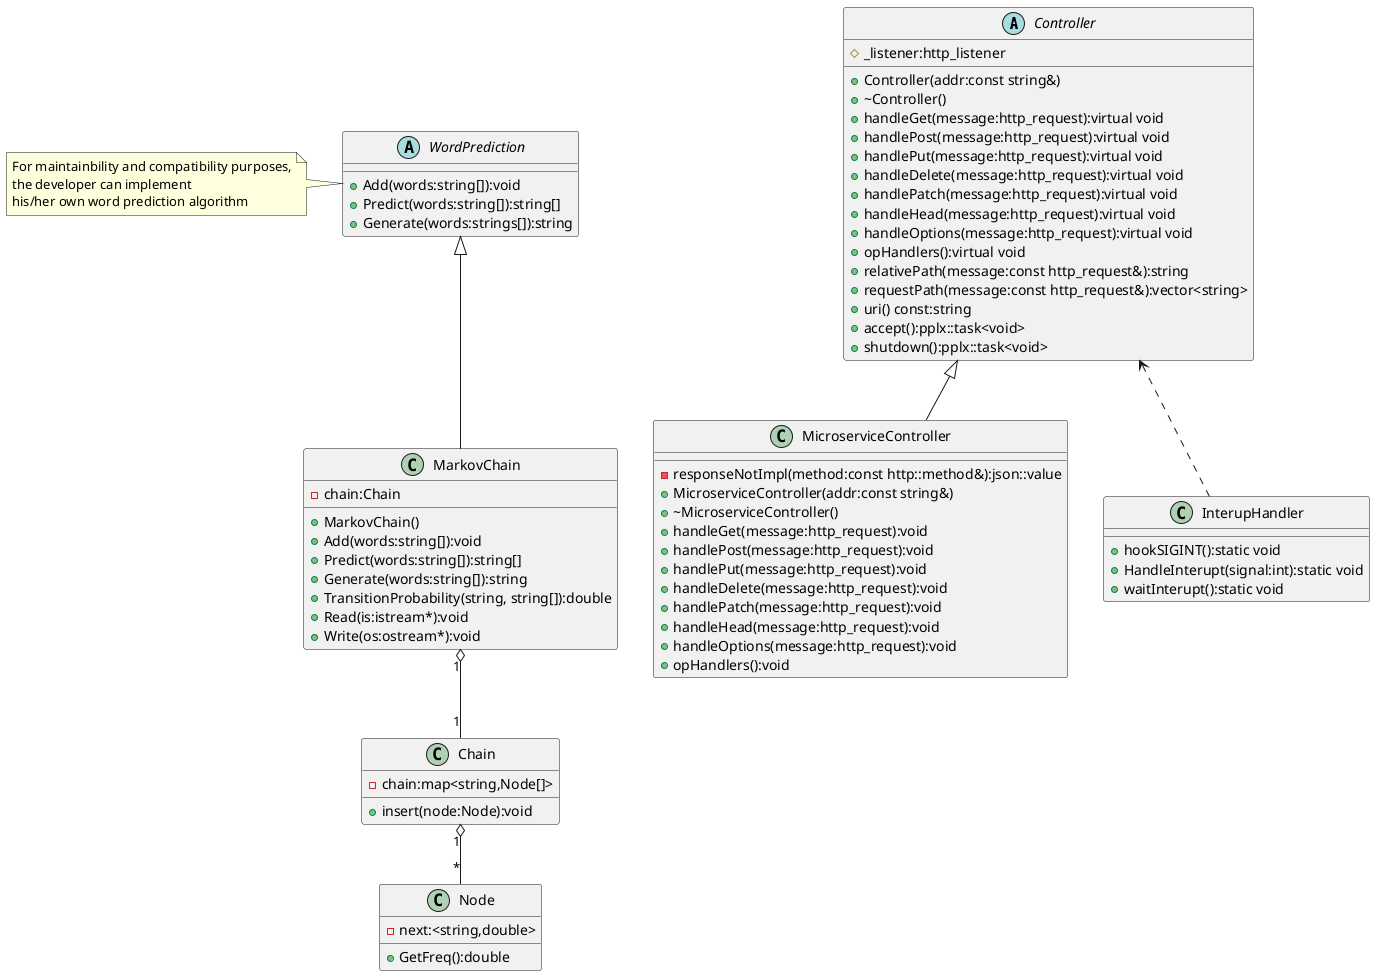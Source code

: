 @startuml Markov Playground

skinparam classFontSize 16
skinparam ClassAttributeFontSize 14

abstract Controller {
    #_listener:http_listener
    +Controller(addr:const string&)
    +~Controller()
    +handleGet(message:http_request):virtual void
    +handlePost(message:http_request):virtual void
    +handlePut(message:http_request):virtual void
    +handleDelete(message:http_request):virtual void
    +handlePatch(message:http_request):virtual void
    +handleHead(message:http_request):virtual void
    +handleOptions(message:http_request):virtual void
    +opHandlers():virtual void
    +relativePath(message:const http_request&):string
    +requestPath(message:const http_request&):vector<string>
    +uri() const:string
    +accept():pplx::task<void>
    +shutdown():pplx::task<void>
}

class MicroserviceController {
    -responseNotImpl(method:const http::method&):json::value
    +MicroserviceController(addr:const string&)
    +~MicroserviceController()
    +handleGet(message:http_request):void
    +handlePost(message:http_request):void
    +handlePut(message:http_request):void
    +handleDelete(message:http_request):void
    +handlePatch(message:http_request):void
    +handleHead(message:http_request):void
    +handleOptions(message:http_request):void
    +opHandlers():void
}

class InterupHandler {
    +hookSIGINT():static void
    +HandleInterupt(signal:int):static void
    +waitInterupt():static void
}

Controller <|-- MicroserviceController
Controller <.. InterupHandler

abstract class WordPrediction {
    {method}+Add(words:string[]):void
    {method}+Predict(words:string[]):string[]
    {method}+Generate(words:strings[]):string
}

Class MarkovChain {
    {field}-chain:Chain
    {method}+MarkovChain()
    {method}+Add(words:string[]):void
    {method}+Predict(words:string[]):string[]
    {method}+Generate(words:string[]):string
    {method}+TransitionProbability(string, string[]):double
    {method}+Read(is:istream*):void
    {method}+Write(os:ostream*):void
}

class Chain {
    {field}-chain:map<string,Node[]>
    {method}+insert(node:Node):void
}

class Node {
    {field}-next:<string,double>
    {method}+GetFreq():double
}

' Word prediction
WordPrediction <|-- MarkovChain
MarkovChain "1" o-- "1" Chain
Chain "1" o-- "*" Node

note left of WordPrediction : For maintainbility and compatibility purposes,\nthe developer can implement\nhis/her own word prediction algorithm

@enduml